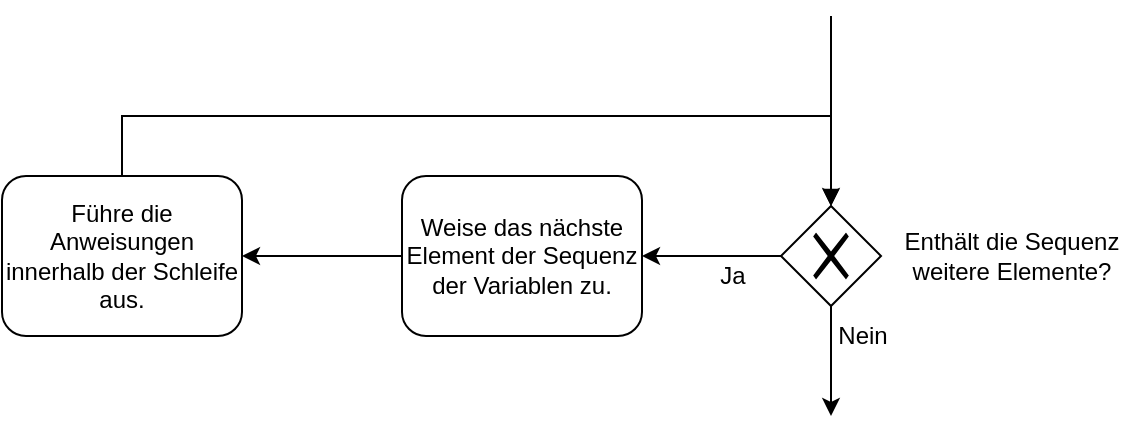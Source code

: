 <mxfile version="10.9.5" type="device"><diagram id="DyN-GAMGbu3i-kAiLNXA" name="Page-1"><mxGraphModel dx="1346" dy="1005" grid="1" gridSize="10" guides="1" tooltips="1" connect="1" arrows="1" fold="1" page="1" pageScale="1" pageWidth="827" pageHeight="1169" math="0" shadow="0"><root><mxCell id="0"/><mxCell id="1" parent="0"/><mxCell id="7koCQLc5k5_UfFX2VvzH-2" value="" style="edgeStyle=orthogonalEdgeStyle;rounded=0;orthogonalLoop=1;jettySize=auto;html=1;" edge="1" parent="1" source="qbNVaMvJxyfrXaCqFfa4-13" target="7koCQLc5k5_UfFX2VvzH-1"><mxGeometry relative="1" as="geometry"/></mxCell><mxCell id="qbNVaMvJxyfrXaCqFfa4-13" value="Weise das nächste Element der Sequenz der Variablen zu." style="shape=ext;rounded=1;html=1;whiteSpace=wrap;" parent="1" vertex="1"><mxGeometry x="270" y="150" width="120" height="80" as="geometry"/></mxCell><mxCell id="7koCQLc5k5_UfFX2VvzH-3" style="edgeStyle=orthogonalEdgeStyle;rounded=0;orthogonalLoop=1;jettySize=auto;html=1;entryX=0.5;entryY=0;entryDx=0;entryDy=0;" edge="1" parent="1" source="7koCQLc5k5_UfFX2VvzH-1" target="qbNVaMvJxyfrXaCqFfa4-14"><mxGeometry relative="1" as="geometry"><Array as="points"><mxPoint x="130" y="120"/><mxPoint x="485" y="120"/></Array></mxGeometry></mxCell><mxCell id="7koCQLc5k5_UfFX2VvzH-1" value="Führe die Anweisungen innerhalb der Schleife aus." style="shape=ext;rounded=1;html=1;whiteSpace=wrap;" vertex="1" parent="1"><mxGeometry x="70" y="150" width="120" height="80" as="geometry"/></mxCell><mxCell id="qbNVaMvJxyfrXaCqFfa4-15" style="edgeStyle=orthogonalEdgeStyle;rounded=0;orthogonalLoop=1;jettySize=auto;html=1;entryX=1;entryY=0.5;entryDx=0;entryDy=0;" parent="1" source="qbNVaMvJxyfrXaCqFfa4-14" target="qbNVaMvJxyfrXaCqFfa4-13" edge="1"><mxGeometry relative="1" as="geometry"/></mxCell><mxCell id="qbNVaMvJxyfrXaCqFfa4-16" value="Ja" style="text;html=1;resizable=0;points=[];align=center;verticalAlign=middle;labelBackgroundColor=#ffffff;" parent="qbNVaMvJxyfrXaCqFfa4-15" vertex="1" connectable="0"><mxGeometry x="0.011" y="1" relative="1" as="geometry"><mxPoint x="10.5" y="8.5" as="offset"/></mxGeometry></mxCell><mxCell id="qbNVaMvJxyfrXaCqFfa4-18" value="" style="edgeStyle=orthogonalEdgeStyle;rounded=0;orthogonalLoop=1;jettySize=auto;html=1;" parent="1" source="qbNVaMvJxyfrXaCqFfa4-14" edge="1"><mxGeometry relative="1" as="geometry"><mxPoint x="484.5" y="270" as="targetPoint"/></mxGeometry></mxCell><mxCell id="qbNVaMvJxyfrXaCqFfa4-19" value="Nein" style="text;html=1;resizable=0;points=[];align=center;verticalAlign=middle;labelBackgroundColor=#ffffff;" parent="qbNVaMvJxyfrXaCqFfa4-18" vertex="1" connectable="0"><mxGeometry x="0.133" y="2" relative="1" as="geometry"><mxPoint x="13" y="-16" as="offset"/></mxGeometry></mxCell><mxCell id="qbNVaMvJxyfrXaCqFfa4-14" value="" style="shape=mxgraph.bpmn.shape;html=1;verticalLabelPosition=bottom;labelBackgroundColor=#ffffff;verticalAlign=top;align=center;perimeter=rhombusPerimeter;background=gateway;outlineConnect=0;outline=none;symbol=exclusiveGw;" parent="1" vertex="1"><mxGeometry x="459.5" y="165" width="50" height="50" as="geometry"/></mxCell><mxCell id="qbNVaMvJxyfrXaCqFfa4-20" value="" style="endArrow=block;endFill=1;endSize=6;html=1;entryX=0.5;entryY=0;entryDx=0;entryDy=0;" parent="1" target="qbNVaMvJxyfrXaCqFfa4-14" edge="1"><mxGeometry width="100" relative="1" as="geometry"><mxPoint x="484.5" y="70" as="sourcePoint"/><mxPoint x="549.5" y="60" as="targetPoint"/></mxGeometry></mxCell><mxCell id="qbNVaMvJxyfrXaCqFfa4-22" value="Enthält die Sequenz weitere Elemente?" style="text;html=1;strokeColor=none;fillColor=none;align=center;verticalAlign=middle;whiteSpace=wrap;rounded=0;" parent="1" vertex="1"><mxGeometry x="509.5" y="170" width="130" height="40" as="geometry"/></mxCell></root></mxGraphModel></diagram></mxfile>